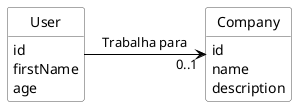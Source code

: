 @startuml domain

hide circle
hide methods
hide empty members

skinparam class {
    BackgroundColor White
    ArrowColor Black
    BorderColor #505050
}

class Company {
    id
    name
    description
}

class User {
    id
    firstName
    age
}


User -right-> "0..1" Company: Trabalha para

@enduml